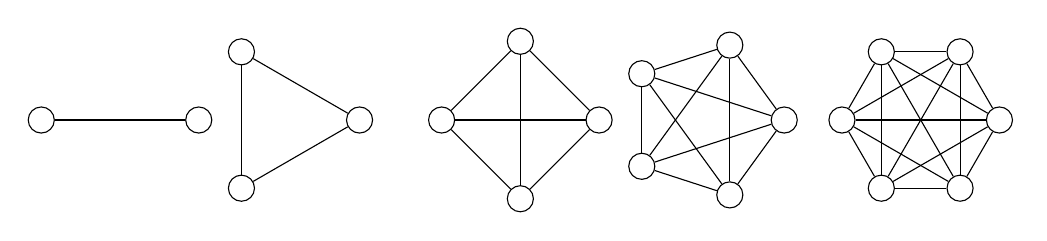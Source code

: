 \begin{minipage}{.2\textwidth}
	\begin{tikzpicture}
	 \def \radius {1cm}
	 \def \margin {8}
	 \def \n {2}
	 \foreach \s in {1,...,\n}
	  \node[draw, circle] (\s) at ({360/\n * (\s - 1)}:\radius) {};
	 \foreach \s in {1,...,\n}
	  \foreach \t in {\s,...,\n}
	   \draw (\t) -- (\s);
	\end{tikzpicture}
\end{minipage}
\begin{minipage}{.2\textwidth}
	\begin{tikzpicture}
	 \def \radius {1cm}
	 \def \margin {8}
	 \def \n {3}
	 \foreach \s in {1,...,\n}
	  \node[draw, circle] (\s) at ({360/\n * (\s - 1)}:\radius) {};
	 \foreach \s in {1,...,\n}
	  \foreach \t in {\s,...,\n}
	   \draw (\t) -- (\s);
	\end{tikzpicture}
\end{minipage}
\begin{minipage}{.2\textwidth}
	\begin{tikzpicture}
	 \def \radius {1cm}
	 \def \margin {8}
	 \def \n {4}
	 \foreach \s in {1,...,\n}
	  \node[draw, circle] (\s) at ({360/\n * (\s - 1)}:\radius) {};
	 \foreach \s in {1,...,\n}
	  \foreach \t in {\s,...,\n}
	   \draw (\t) -- (\s);
	\end{tikzpicture}
\end{minipage}
\begin{minipage}{.2\textwidth}
	\begin{tikzpicture}
	 \def \radius {1cm}
	 \def \margin {8}
	 \def \n {5}
	 \foreach \s in {1,...,\n}
	  \node[draw, circle] (\s) at ({360/\n * (\s - 1)}:\radius) {};
	 \foreach \s in {1,...,\n}
	  \foreach \t in {\s,...,\n}
	   \draw (\t) -- (\s);
	\end{tikzpicture}
\end{minipage}
\begin{minipage}{.2\textwidth}
	\begin{tikzpicture}
	 \def \radius {1cm}
	 \def \margin {8}
	 \def \n {6}
	 \foreach \s in {1,...,\n}
	  \node[draw, circle] (\s) at ({360/\n * (\s - 1)}:\radius) {};
	 \foreach \s in {1,...,\n}
	  \foreach \t in {\s,...,\n}
	   \draw (\t) -- (\s);
	\end{tikzpicture}
\end{minipage}